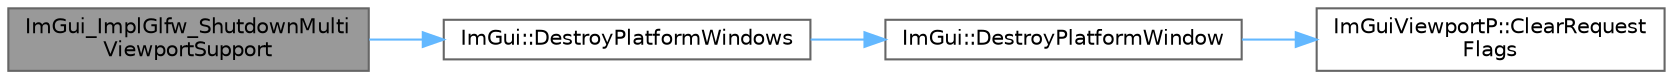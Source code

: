 digraph "ImGui_ImplGlfw_ShutdownMultiViewportSupport"
{
 // LATEX_PDF_SIZE
  bgcolor="transparent";
  edge [fontname=Helvetica,fontsize=10,labelfontname=Helvetica,labelfontsize=10];
  node [fontname=Helvetica,fontsize=10,shape=box,height=0.2,width=0.4];
  rankdir="LR";
  Node1 [id="Node000001",label="ImGui_ImplGlfw_ShutdownMulti\lViewportSupport",height=0.2,width=0.4,color="gray40", fillcolor="grey60", style="filled", fontcolor="black",tooltip=" "];
  Node1 -> Node2 [id="edge1_Node000001_Node000002",color="steelblue1",style="solid",tooltip=" "];
  Node2 [id="Node000002",label="ImGui::DestroyPlatformWindows",height=0.2,width=0.4,color="grey40", fillcolor="white", style="filled",URL="$namespace_im_gui.html#aec24353cab7c663fbb44f1e6d8b50ead",tooltip=" "];
  Node2 -> Node3 [id="edge2_Node000002_Node000003",color="steelblue1",style="solid",tooltip=" "];
  Node3 [id="Node000003",label="ImGui::DestroyPlatformWindow",height=0.2,width=0.4,color="grey40", fillcolor="white", style="filled",URL="$namespace_im_gui.html#acea326a9a642943f5f8f2f74fd8fb0e0",tooltip=" "];
  Node3 -> Node4 [id="edge3_Node000003_Node000004",color="steelblue1",style="solid",tooltip=" "];
  Node4 [id="Node000004",label="ImGuiViewportP::ClearRequest\lFlags",height=0.2,width=0.4,color="grey40", fillcolor="white", style="filled",URL="$struct_im_gui_viewport_p.html#a5fcb255c47a5cf94639ed9abcc2e16c2",tooltip=" "];
}
